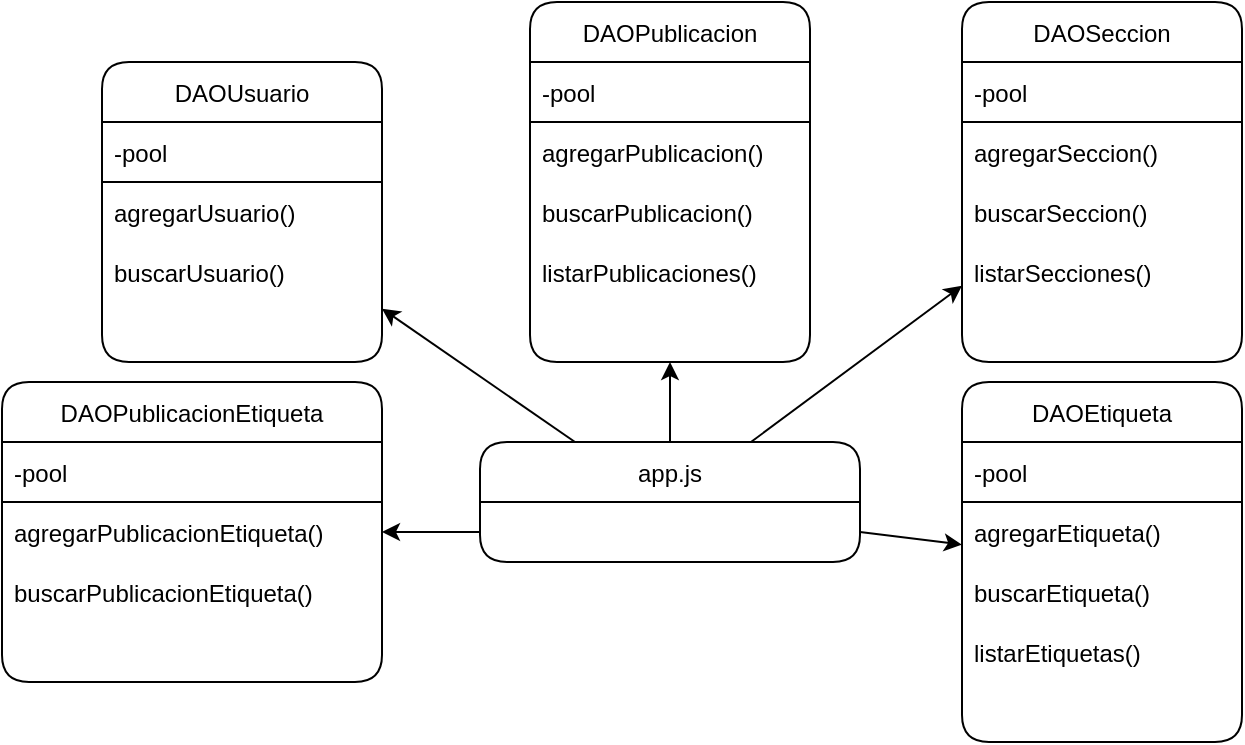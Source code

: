 <mxfile>
    <diagram id="W0rgAzp8dUAKpKdXj0QG" name="Página-1">
        <mxGraphModel dx="1177" dy="790" grid="1" gridSize="10" guides="1" tooltips="1" connect="1" arrows="1" fold="1" page="1" pageScale="1" pageWidth="827" pageHeight="1169" math="0" shadow="0">
            <root>
                <mxCell id="0"/>
                <mxCell id="1" parent="0"/>
                <mxCell id="3" value="DAOUsuario" style="swimlane;fontStyle=0;childLayout=stackLayout;horizontal=1;startSize=30;horizontalStack=0;resizeParent=1;resizeParentMax=0;resizeLast=0;collapsible=1;marginBottom=0;swimlaneFillColor=default;gradientColor=none;rounded=1;" parent="1" vertex="1">
                    <mxGeometry x="130" y="170" width="140" height="150" as="geometry"/>
                </mxCell>
                <mxCell id="43" value="-pool" style="text;strokeColor=default;fillColor=none;align=left;verticalAlign=middle;spacingLeft=4;spacingRight=4;overflow=hidden;points=[[0,0.5],[1,0.5]];portConstraint=eastwest;rotatable=0;" parent="3" vertex="1">
                    <mxGeometry y="30" width="140" height="30" as="geometry"/>
                </mxCell>
                <mxCell id="6" value="agregarUsuario()" style="text;strokeColor=none;fillColor=none;align=left;verticalAlign=middle;spacingLeft=4;spacingRight=4;overflow=hidden;points=[[0,0.5],[1,0.5]];portConstraint=eastwest;rotatable=0;" parent="3" vertex="1">
                    <mxGeometry y="60" width="140" height="30" as="geometry"/>
                </mxCell>
                <mxCell id="5" value="buscarUsuario()" style="text;strokeColor=none;fillColor=none;align=left;verticalAlign=middle;spacingLeft=4;spacingRight=4;overflow=hidden;points=[[0,0.5],[1,0.5]];portConstraint=eastwest;rotatable=0;" parent="3" vertex="1">
                    <mxGeometry y="90" width="140" height="30" as="geometry"/>
                </mxCell>
                <mxCell id="7" style="text;strokeColor=none;fillColor=none;align=left;verticalAlign=middle;spacingLeft=4;spacingRight=4;overflow=hidden;points=[[0,0.5],[1,0.5]];portConstraint=eastwest;rotatable=0;" parent="3" vertex="1">
                    <mxGeometry y="120" width="140" height="30" as="geometry"/>
                </mxCell>
                <mxCell id="8" value="DAOPublicacion" style="swimlane;fontStyle=0;childLayout=stackLayout;horizontal=1;startSize=30;horizontalStack=0;resizeParent=1;resizeParentMax=0;resizeLast=0;collapsible=1;marginBottom=0;gradientColor=none;swimlaneFillColor=default;glass=0;sketch=0;rounded=1;" parent="1" vertex="1">
                    <mxGeometry x="344" y="140" width="140" height="180" as="geometry"/>
                </mxCell>
                <mxCell id="45" value="-pool" style="text;strokeColor=default;fillColor=none;align=left;verticalAlign=middle;spacingLeft=4;spacingRight=4;overflow=hidden;points=[[0,0.5],[1,0.5]];portConstraint=eastwest;rotatable=0;" parent="8" vertex="1">
                    <mxGeometry y="30" width="140" height="30" as="geometry"/>
                </mxCell>
                <mxCell id="10" value="agregarPublicacion()" style="text;strokeColor=none;fillColor=none;align=left;verticalAlign=middle;spacingLeft=4;spacingRight=4;overflow=hidden;points=[[0,0.5],[1,0.5]];portConstraint=eastwest;rotatable=0;" parent="8" vertex="1">
                    <mxGeometry y="60" width="140" height="30" as="geometry"/>
                </mxCell>
                <mxCell id="9" value="buscarPublicacion()" style="text;strokeColor=none;fillColor=none;align=left;verticalAlign=middle;spacingLeft=4;spacingRight=4;overflow=hidden;points=[[0,0.5],[1,0.5]];portConstraint=eastwest;rotatable=0;" parent="8" vertex="1">
                    <mxGeometry y="90" width="140" height="30" as="geometry"/>
                </mxCell>
                <mxCell id="11" value="listarPublicaciones()" style="text;strokeColor=none;fillColor=none;align=left;verticalAlign=middle;spacingLeft=4;spacingRight=4;overflow=hidden;points=[[0,0.5],[1,0.5]];portConstraint=eastwest;rotatable=0;" parent="8" vertex="1">
                    <mxGeometry y="120" width="140" height="30" as="geometry"/>
                </mxCell>
                <mxCell id="12" style="text;strokeColor=none;fillColor=none;align=left;verticalAlign=middle;spacingLeft=4;spacingRight=4;overflow=hidden;points=[[0,0.5],[1,0.5]];portConstraint=eastwest;rotatable=0;" parent="8" vertex="1">
                    <mxGeometry y="150" width="140" height="30" as="geometry"/>
                </mxCell>
                <mxCell id="13" value="DAOSeccion" style="swimlane;fontStyle=0;childLayout=stackLayout;horizontal=1;startSize=30;horizontalStack=0;resizeParent=1;resizeParentMax=0;resizeLast=0;collapsible=1;marginBottom=0;swimlaneFillColor=default;gradientColor=none;rounded=1;" parent="1" vertex="1">
                    <mxGeometry x="560" y="140" width="140" height="180" as="geometry"/>
                </mxCell>
                <mxCell id="48" value="-pool" style="text;strokeColor=default;fillColor=none;align=left;verticalAlign=middle;spacingLeft=4;spacingRight=4;overflow=hidden;points=[[0,0.5],[1,0.5]];portConstraint=eastwest;rotatable=0;" parent="13" vertex="1">
                    <mxGeometry y="30" width="140" height="30" as="geometry"/>
                </mxCell>
                <mxCell id="14" value="agregarSeccion()" style="text;strokeColor=none;fillColor=none;align=left;verticalAlign=middle;spacingLeft=4;spacingRight=4;overflow=hidden;points=[[0,0.5],[1,0.5]];portConstraint=eastwest;rotatable=0;" parent="13" vertex="1">
                    <mxGeometry y="60" width="140" height="30" as="geometry"/>
                </mxCell>
                <mxCell id="15" value="buscarSeccion()" style="text;strokeColor=none;fillColor=none;align=left;verticalAlign=middle;spacingLeft=4;spacingRight=4;overflow=hidden;points=[[0,0.5],[1,0.5]];portConstraint=eastwest;rotatable=0;" parent="13" vertex="1">
                    <mxGeometry y="90" width="140" height="30" as="geometry"/>
                </mxCell>
                <mxCell id="16" value="listarSecciones()" style="text;strokeColor=none;fillColor=none;align=left;verticalAlign=middle;spacingLeft=4;spacingRight=4;overflow=hidden;points=[[0,0.5],[1,0.5]];portConstraint=eastwest;rotatable=0;" parent="13" vertex="1">
                    <mxGeometry y="120" width="140" height="30" as="geometry"/>
                </mxCell>
                <mxCell id="17" style="text;strokeColor=none;fillColor=none;align=left;verticalAlign=middle;spacingLeft=4;spacingRight=4;overflow=hidden;points=[[0,0.5],[1,0.5]];portConstraint=eastwest;rotatable=0;" parent="13" vertex="1">
                    <mxGeometry y="150" width="140" height="30" as="geometry"/>
                </mxCell>
                <mxCell id="18" value="DAOPublicacionEtiqueta" style="swimlane;fontStyle=0;childLayout=stackLayout;horizontal=1;startSize=30;horizontalStack=0;resizeParent=1;resizeParentMax=0;resizeLast=0;collapsible=1;marginBottom=0;swimlaneFillColor=default;gradientColor=none;rounded=1;" parent="1" vertex="1">
                    <mxGeometry x="80" y="330" width="190" height="150" as="geometry"/>
                </mxCell>
                <mxCell id="49" value="-pool" style="text;strokeColor=default;fillColor=none;align=left;verticalAlign=middle;spacingLeft=4;spacingRight=4;overflow=hidden;points=[[0,0.5],[1,0.5]];portConstraint=eastwest;rotatable=0;" parent="18" vertex="1">
                    <mxGeometry y="30" width="190" height="30" as="geometry"/>
                </mxCell>
                <mxCell id="19" value="agregarPublicacionEtiqueta()" style="text;strokeColor=none;fillColor=none;align=left;verticalAlign=middle;spacingLeft=4;spacingRight=4;overflow=hidden;points=[[0,0.5],[1,0.5]];portConstraint=eastwest;rotatable=0;" parent="18" vertex="1">
                    <mxGeometry y="60" width="190" height="30" as="geometry"/>
                </mxCell>
                <mxCell id="20" value="buscarPublicacionEtiqueta()" style="text;strokeColor=none;fillColor=none;align=left;verticalAlign=middle;spacingLeft=4;spacingRight=4;overflow=hidden;points=[[0,0.5],[1,0.5]];portConstraint=eastwest;rotatable=0;" parent="18" vertex="1">
                    <mxGeometry y="90" width="190" height="30" as="geometry"/>
                </mxCell>
                <mxCell id="22" style="text;strokeColor=none;fillColor=none;align=left;verticalAlign=middle;spacingLeft=4;spacingRight=4;overflow=hidden;points=[[0,0.5],[1,0.5]];portConstraint=eastwest;rotatable=0;" parent="18" vertex="1">
                    <mxGeometry y="120" width="190" height="30" as="geometry"/>
                </mxCell>
                <mxCell id="27" value="DAOEtiqueta" style="swimlane;fontStyle=0;childLayout=stackLayout;horizontal=1;startSize=30;horizontalStack=0;resizeParent=1;resizeParentMax=0;resizeLast=0;collapsible=1;marginBottom=0;swimlaneFillColor=default;gradientColor=none;rounded=1;" parent="1" vertex="1">
                    <mxGeometry x="560" y="330" width="140" height="180" as="geometry"/>
                </mxCell>
                <mxCell id="50" value="-pool" style="text;strokeColor=default;fillColor=none;align=left;verticalAlign=middle;spacingLeft=4;spacingRight=4;overflow=hidden;points=[[0,0.5],[1,0.5]];portConstraint=eastwest;rotatable=0;" parent="27" vertex="1">
                    <mxGeometry y="30" width="140" height="30" as="geometry"/>
                </mxCell>
                <mxCell id="29" value="agregarEtiqueta()" style="text;strokeColor=none;fillColor=none;align=left;verticalAlign=middle;spacingLeft=4;spacingRight=4;overflow=hidden;points=[[0,0.5],[1,0.5]];portConstraint=eastwest;rotatable=0;" parent="27" vertex="1">
                    <mxGeometry y="60" width="140" height="30" as="geometry"/>
                </mxCell>
                <mxCell id="28" value="buscarEtiqueta()" style="text;strokeColor=none;fillColor=none;align=left;verticalAlign=middle;spacingLeft=4;spacingRight=4;overflow=hidden;points=[[0,0.5],[1,0.5]];portConstraint=eastwest;rotatable=0;" parent="27" vertex="1">
                    <mxGeometry y="90" width="140" height="30" as="geometry"/>
                </mxCell>
                <mxCell id="30" value="listarEtiquetas()" style="text;strokeColor=none;fillColor=none;align=left;verticalAlign=middle;spacingLeft=4;spacingRight=4;overflow=hidden;points=[[0,0.5],[1,0.5]];portConstraint=eastwest;rotatable=0;" parent="27" vertex="1">
                    <mxGeometry y="120" width="140" height="30" as="geometry"/>
                </mxCell>
                <mxCell id="31" style="text;strokeColor=none;fillColor=none;align=left;verticalAlign=middle;spacingLeft=4;spacingRight=4;overflow=hidden;points=[[0,0.5],[1,0.5]];portConstraint=eastwest;rotatable=0;" parent="27" vertex="1">
                    <mxGeometry y="150" width="140" height="30" as="geometry"/>
                </mxCell>
                <mxCell id="38" style="edgeStyle=none;html=1;exitX=0.5;exitY=0;exitDx=0;exitDy=0;" parent="1" source="33" target="8" edge="1">
                    <mxGeometry relative="1" as="geometry"/>
                </mxCell>
                <mxCell id="39" style="edgeStyle=none;html=1;exitX=0.25;exitY=0;exitDx=0;exitDy=0;" parent="1" source="33" target="3" edge="1">
                    <mxGeometry relative="1" as="geometry"/>
                </mxCell>
                <mxCell id="42" style="edgeStyle=none;html=1;" parent="1" source="33" target="13" edge="1">
                    <mxGeometry relative="1" as="geometry"/>
                </mxCell>
                <mxCell id="33" value="app.js" style="swimlane;fontStyle=0;childLayout=stackLayout;horizontal=1;startSize=30;horizontalStack=0;resizeParent=1;resizeParentMax=0;resizeLast=0;collapsible=1;marginBottom=0;swimlaneFillColor=default;gradientColor=none;swimlaneLine=1;rounded=1;" parent="1" vertex="1">
                    <mxGeometry x="319" y="360" width="190" height="60" as="geometry"/>
                </mxCell>
                <mxCell id="36" style="text;strokeColor=none;fillColor=none;align=left;verticalAlign=middle;spacingLeft=4;spacingRight=4;overflow=hidden;points=[[0,0.5],[1,0.5]];portConstraint=eastwest;rotatable=0;" parent="33" vertex="1">
                    <mxGeometry y="30" width="190" height="30" as="geometry"/>
                </mxCell>
                <mxCell id="40" style="edgeStyle=none;html=1;exitX=0;exitY=0.5;exitDx=0;exitDy=0;" parent="1" source="36" target="18" edge="1">
                    <mxGeometry relative="1" as="geometry"/>
                </mxCell>
                <mxCell id="41" style="edgeStyle=none;html=1;exitX=1;exitY=0.5;exitDx=0;exitDy=0;" parent="1" source="36" target="27" edge="1">
                    <mxGeometry relative="1" as="geometry">
                        <mxPoint x="540" y="395" as="targetPoint"/>
                    </mxGeometry>
                </mxCell>
            </root>
        </mxGraphModel>
    </diagram>
</mxfile>